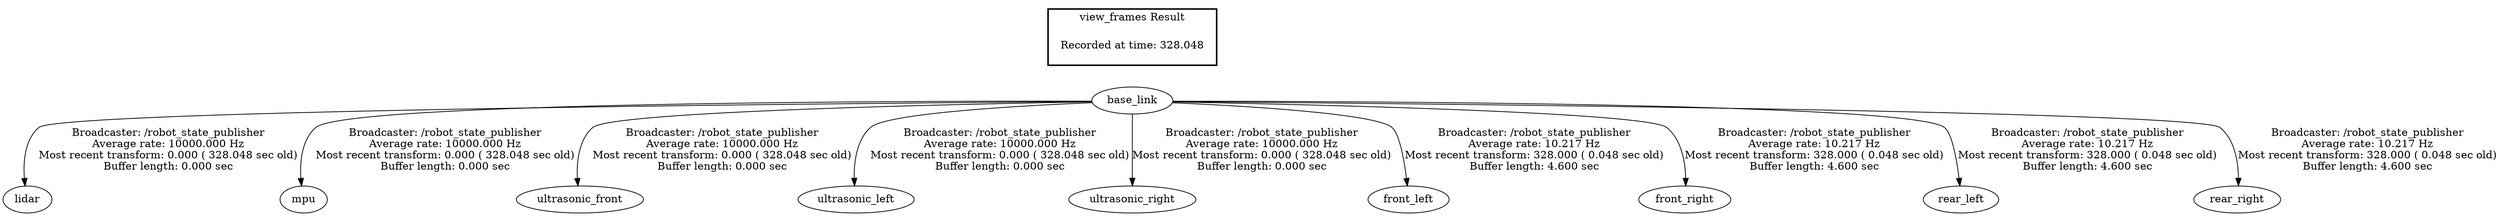 digraph G {
"base_link" -> "lidar"[label="Broadcaster: /robot_state_publisher\nAverage rate: 10000.000 Hz\nMost recent transform: 0.000 ( 328.048 sec old)\nBuffer length: 0.000 sec\n"];
"base_link" -> "mpu"[label="Broadcaster: /robot_state_publisher\nAverage rate: 10000.000 Hz\nMost recent transform: 0.000 ( 328.048 sec old)\nBuffer length: 0.000 sec\n"];
"base_link" -> "ultrasonic_front"[label="Broadcaster: /robot_state_publisher\nAverage rate: 10000.000 Hz\nMost recent transform: 0.000 ( 328.048 sec old)\nBuffer length: 0.000 sec\n"];
"base_link" -> "ultrasonic_left"[label="Broadcaster: /robot_state_publisher\nAverage rate: 10000.000 Hz\nMost recent transform: 0.000 ( 328.048 sec old)\nBuffer length: 0.000 sec\n"];
"base_link" -> "ultrasonic_right"[label="Broadcaster: /robot_state_publisher\nAverage rate: 10000.000 Hz\nMost recent transform: 0.000 ( 328.048 sec old)\nBuffer length: 0.000 sec\n"];
"base_link" -> "front_left"[label="Broadcaster: /robot_state_publisher\nAverage rate: 10.217 Hz\nMost recent transform: 328.000 ( 0.048 sec old)\nBuffer length: 4.600 sec\n"];
"base_link" -> "front_right"[label="Broadcaster: /robot_state_publisher\nAverage rate: 10.217 Hz\nMost recent transform: 328.000 ( 0.048 sec old)\nBuffer length: 4.600 sec\n"];
"base_link" -> "rear_left"[label="Broadcaster: /robot_state_publisher\nAverage rate: 10.217 Hz\nMost recent transform: 328.000 ( 0.048 sec old)\nBuffer length: 4.600 sec\n"];
"base_link" -> "rear_right"[label="Broadcaster: /robot_state_publisher\nAverage rate: 10.217 Hz\nMost recent transform: 328.000 ( 0.048 sec old)\nBuffer length: 4.600 sec\n"];
edge [style=invis];
 subgraph cluster_legend { style=bold; color=black; label ="view_frames Result";
"Recorded at time: 328.048"[ shape=plaintext ] ;
 }->"base_link";
}